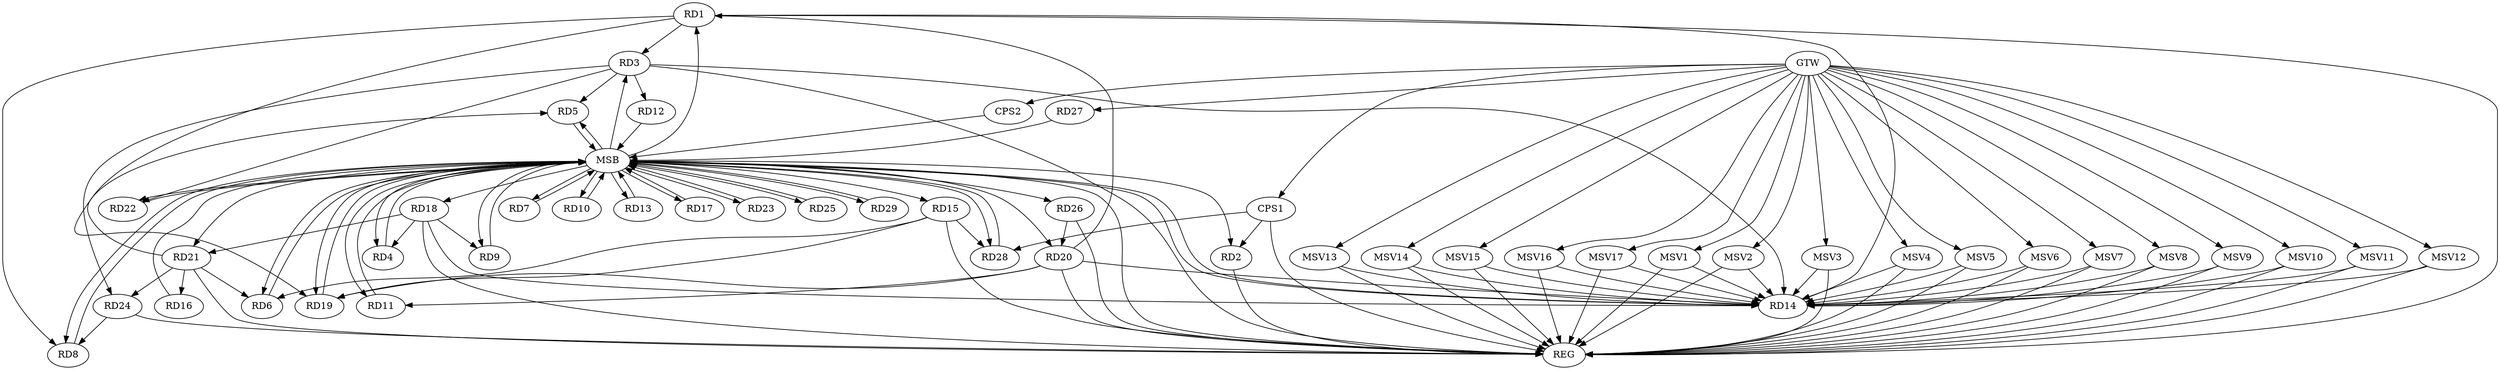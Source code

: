 strict digraph G {
  RD1 [ label="RD1" ];
  RD2 [ label="RD2" ];
  RD3 [ label="RD3" ];
  RD4 [ label="RD4" ];
  RD5 [ label="RD5" ];
  RD6 [ label="RD6" ];
  RD7 [ label="RD7" ];
  RD8 [ label="RD8" ];
  RD9 [ label="RD9" ];
  RD10 [ label="RD10" ];
  RD11 [ label="RD11" ];
  RD12 [ label="RD12" ];
  RD13 [ label="RD13" ];
  RD14 [ label="RD14" ];
  RD15 [ label="RD15" ];
  RD16 [ label="RD16" ];
  RD17 [ label="RD17" ];
  RD18 [ label="RD18" ];
  RD19 [ label="RD19" ];
  RD20 [ label="RD20" ];
  RD21 [ label="RD21" ];
  RD22 [ label="RD22" ];
  RD23 [ label="RD23" ];
  RD24 [ label="RD24" ];
  RD25 [ label="RD25" ];
  RD26 [ label="RD26" ];
  RD27 [ label="RD27" ];
  RD28 [ label="RD28" ];
  RD29 [ label="RD29" ];
  CPS1 [ label="CPS1" ];
  CPS2 [ label="CPS2" ];
  GTW [ label="GTW" ];
  REG [ label="REG" ];
  MSB [ label="MSB" ];
  MSV1 [ label="MSV1" ];
  MSV2 [ label="MSV2" ];
  MSV3 [ label="MSV3" ];
  MSV4 [ label="MSV4" ];
  MSV5 [ label="MSV5" ];
  MSV6 [ label="MSV6" ];
  MSV7 [ label="MSV7" ];
  MSV8 [ label="MSV8" ];
  MSV9 [ label="MSV9" ];
  MSV10 [ label="MSV10" ];
  MSV11 [ label="MSV11" ];
  MSV12 [ label="MSV12" ];
  MSV13 [ label="MSV13" ];
  MSV14 [ label="MSV14" ];
  MSV15 [ label="MSV15" ];
  MSV16 [ label="MSV16" ];
  MSV17 [ label="MSV17" ];
  RD1 -> RD3;
  RD1 -> RD8;
  RD1 -> RD14;
  RD1 -> RD19;
  RD20 -> RD1;
  RD3 -> RD5;
  RD3 -> RD12;
  RD3 -> RD14;
  RD3 -> RD22;
  RD3 -> RD24;
  RD18 -> RD4;
  RD21 -> RD5;
  RD15 -> RD6;
  RD21 -> RD6;
  RD24 -> RD8;
  RD18 -> RD9;
  RD20 -> RD11;
  RD18 -> RD14;
  RD20 -> RD14;
  RD15 -> RD19;
  RD15 -> RD28;
  RD21 -> RD16;
  RD18 -> RD21;
  RD20 -> RD19;
  RD26 -> RD20;
  RD21 -> RD24;
  CPS1 -> RD2;
  CPS1 -> RD28;
  GTW -> RD27;
  GTW -> CPS1;
  GTW -> CPS2;
  RD1 -> REG;
  RD2 -> REG;
  RD3 -> REG;
  RD15 -> REG;
  RD18 -> REG;
  RD20 -> REG;
  RD21 -> REG;
  RD24 -> REG;
  RD26 -> REG;
  CPS1 -> REG;
  RD4 -> MSB;
  MSB -> RD17;
  MSB -> RD22;
  MSB -> RD25;
  MSB -> REG;
  RD5 -> MSB;
  MSB -> RD10;
  MSB -> RD14;
  MSB -> RD28;
  RD6 -> MSB;
  MSB -> RD2;
  MSB -> RD11;
  MSB -> RD23;
  RD7 -> MSB;
  MSB -> RD20;
  RD8 -> MSB;
  RD9 -> MSB;
  MSB -> RD1;
  MSB -> RD19;
  RD10 -> MSB;
  MSB -> RD3;
  MSB -> RD6;
  RD11 -> MSB;
  MSB -> RD4;
  MSB -> RD26;
  MSB -> RD29;
  RD12 -> MSB;
  MSB -> RD9;
  MSB -> RD13;
  RD13 -> MSB;
  RD14 -> MSB;
  RD16 -> MSB;
  RD17 -> MSB;
  MSB -> RD5;
  RD19 -> MSB;
  MSB -> RD15;
  MSB -> RD21;
  RD22 -> MSB;
  RD23 -> MSB;
  RD25 -> MSB;
  RD27 -> MSB;
  MSB -> RD18;
  RD28 -> MSB;
  RD29 -> MSB;
  MSB -> RD8;
  CPS2 -> MSB;
  MSB -> RD7;
  MSV1 -> RD14;
  MSV2 -> RD14;
  GTW -> MSV1;
  MSV1 -> REG;
  GTW -> MSV2;
  MSV2 -> REG;
  MSV3 -> RD14;
  MSV4 -> RD14;
  MSV5 -> RD14;
  GTW -> MSV3;
  MSV3 -> REG;
  GTW -> MSV4;
  MSV4 -> REG;
  GTW -> MSV5;
  MSV5 -> REG;
  MSV6 -> RD14;
  GTW -> MSV6;
  MSV6 -> REG;
  MSV7 -> RD14;
  MSV8 -> RD14;
  GTW -> MSV7;
  MSV7 -> REG;
  GTW -> MSV8;
  MSV8 -> REG;
  MSV9 -> RD14;
  GTW -> MSV9;
  MSV9 -> REG;
  MSV10 -> RD14;
  MSV11 -> RD14;
  GTW -> MSV10;
  MSV10 -> REG;
  GTW -> MSV11;
  MSV11 -> REG;
  MSV12 -> RD14;
  GTW -> MSV12;
  MSV12 -> REG;
  MSV13 -> RD14;
  GTW -> MSV13;
  MSV13 -> REG;
  MSV14 -> RD14;
  GTW -> MSV14;
  MSV14 -> REG;
  MSV15 -> RD14;
  MSV16 -> RD14;
  GTW -> MSV15;
  MSV15 -> REG;
  GTW -> MSV16;
  MSV16 -> REG;
  MSV17 -> RD14;
  GTW -> MSV17;
  MSV17 -> REG;
}
